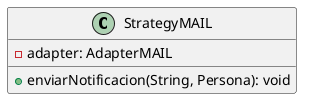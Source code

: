 @startuml
'https://plantuml.com/class-diagram

class StrategyMAIL {
  - adapter: AdapterMAIL
  + enviarNotificacion(String, Persona): void
}

@enduml